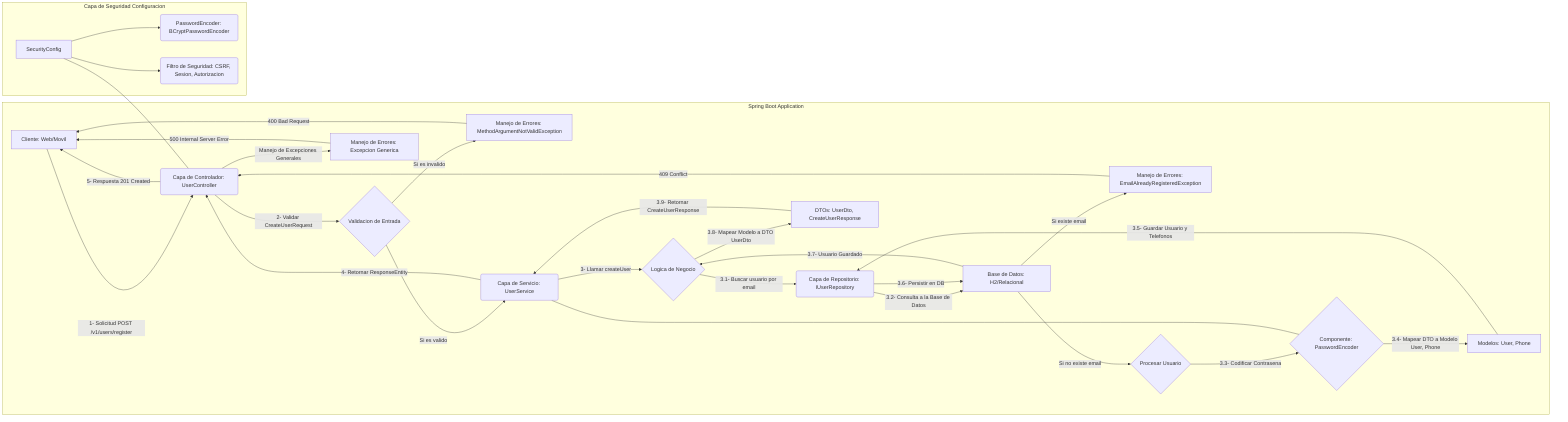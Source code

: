graph LR
    A[Cliente: Web/Movil] -->|1- Solicitud POST /v1/users/register| B(Capa de Controlador: UserController)

    subgraph Spring Boot Application
        B -->|2- Validar CreateUserRequest| C{Validacion de Entrada}
        C -- Si es invalido --> D[Manejo de Errores: MethodArgumentNotValidException]
        D -->|400 Bad Request| A
        C -- Si es valido --> E(Capa de Servicio: UserService)
        E -->|3- Llamar createUser| F{Logica de Negocio}
        F -->|3.1- Buscar usuario por email| G(Capa de Repositorio: IUserRepository)
        G -->|3.2- Consulta a la Base de Datos| H[Base de Datos: H2/Relacional]
        H -- Si existe email --> I[Manejo de Errores: EmailAlreadyRegisteredException]
        I -->|409 Conflict| B
        H -- Si no existe email --> J{Procesar Usuario}
        J -->|3.3- Codificar Contrasena| K{Componente: PasswordEncoder}
        K -->|3.4- Mapear DTO a Modelo User, Phone| L[Modelos: User, Phone]
        L -->|3.5- Guardar Usuario y Telefonos| G
        G -->|3.6- Persistir en DB| H
        H -->|3.7- Usuario Guardado| F
        F -->|3.8- Mapear Modelo a DTO UserDto| M[DTOs: UserDto, CreateUserResponse]
        M -->|3.9- Retornar CreateUserResponse| E
        E -->|4- Retornar ResponseEntity| B
        B -->|5- Respuesta 201 Created| A
        B -->|Manejo de Excepciones Generales| N[Manejo de Errores: Excepcion Generica]
        N -->|500 Internal Server Error| A
    end

    subgraph Capa de Seguridad Configuracion
        O[SecurityConfig] --> P(PasswordEncoder: BCryptPasswordEncoder)
        O --> Q(Filtro de Seguridad: CSRF, Sesion, Autorizacion)
    end

    O --- B
    K --- E